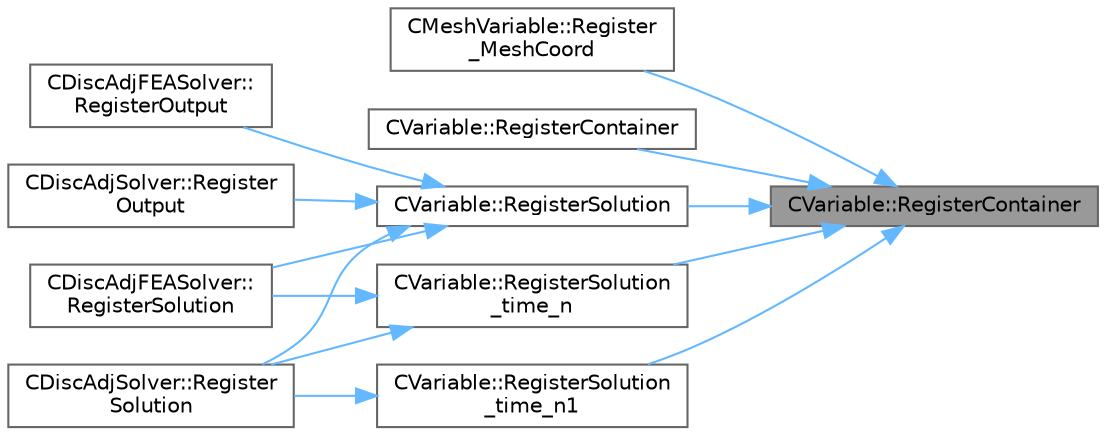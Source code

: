 digraph "CVariable::RegisterContainer"
{
 // LATEX_PDF_SIZE
  bgcolor="transparent";
  edge [fontname=Helvetica,fontsize=10,labelfontname=Helvetica,labelfontsize=10];
  node [fontname=Helvetica,fontsize=10,shape=box,height=0.2,width=0.4];
  rankdir="RL";
  Node1 [id="Node000001",label="CVariable::RegisterContainer",height=0.2,width=0.4,color="gray40", fillcolor="grey60", style="filled", fontcolor="black",tooltip=" "];
  Node1 -> Node2 [id="edge1_Node000001_Node000002",dir="back",color="steelblue1",style="solid",tooltip=" "];
  Node2 [id="Node000002",label="CMeshVariable::Register\l_MeshCoord",height=0.2,width=0.4,color="grey40", fillcolor="white", style="filled",URL="$classCMeshVariable.html#a320fadcc929e02dbd68af9496766cfb9",tooltip="Register the reference coordinates of the mesh."];
  Node1 -> Node3 [id="edge2_Node000001_Node000003",dir="back",color="steelblue1",style="solid",tooltip=" "];
  Node3 [id="Node000003",label="CVariable::RegisterContainer",height=0.2,width=0.4,color="grey40", fillcolor="white", style="filled",URL="$classCVariable.html#ae468aa2df3c76d3d5233986d377685da",tooltip=" "];
  Node1 -> Node4 [id="edge3_Node000001_Node000004",dir="back",color="steelblue1",style="solid",tooltip=" "];
  Node4 [id="Node000004",label="CVariable::RegisterSolution",height=0.2,width=0.4,color="grey40", fillcolor="white", style="filled",URL="$classCVariable.html#ac7c3250fb186e2e086faac63fa5b3f64",tooltip="Register the variables in the solution array as input/output variable."];
  Node4 -> Node5 [id="edge4_Node000004_Node000005",dir="back",color="steelblue1",style="solid",tooltip=" "];
  Node5 [id="Node000005",label="CDiscAdjFEASolver::\lRegisterOutput",height=0.2,width=0.4,color="grey40", fillcolor="white", style="filled",URL="$classCDiscAdjFEASolver.html#a0491576fb4124a76ed2e33fcd30a36c4",tooltip="Performs the preprocessing of the adjoint AD-based solver. Registers all necessary variables that are..."];
  Node4 -> Node6 [id="edge5_Node000004_Node000006",dir="back",color="steelblue1",style="solid",tooltip=" "];
  Node6 [id="Node000006",label="CDiscAdjSolver::Register\lOutput",height=0.2,width=0.4,color="grey40", fillcolor="white", style="filled",URL="$classCDiscAdjSolver.html#ab6592e845c8a040daa892707b0ac57d6",tooltip="Performs the preprocessing of the adjoint AD-based solver. Registers all necessary variables that are..."];
  Node4 -> Node7 [id="edge6_Node000004_Node000007",dir="back",color="steelblue1",style="solid",tooltip=" "];
  Node7 [id="Node000007",label="CDiscAdjFEASolver::\lRegisterSolution",height=0.2,width=0.4,color="grey40", fillcolor="white", style="filled",URL="$classCDiscAdjFEASolver.html#a0303d2bff985ee50e087153a6f5d4b15",tooltip="Performs the preprocessing of the adjoint AD-based solver. Registers all necessary variables on the t..."];
  Node4 -> Node8 [id="edge7_Node000004_Node000008",dir="back",color="steelblue1",style="solid",tooltip=" "];
  Node8 [id="Node000008",label="CDiscAdjSolver::Register\lSolution",height=0.2,width=0.4,color="grey40", fillcolor="white", style="filled",URL="$classCDiscAdjSolver.html#a00f168c587fac0143133047806825b72",tooltip="Performs the preprocessing of the adjoint AD-based solver. Registers all necessary variables on the t..."];
  Node1 -> Node9 [id="edge8_Node000001_Node000009",dir="back",color="steelblue1",style="solid",tooltip=" "];
  Node9 [id="Node000009",label="CVariable::RegisterSolution\l_time_n",height=0.2,width=0.4,color="grey40", fillcolor="white", style="filled",URL="$classCVariable.html#ac113d63fcfab8acd136a51fb7552b989",tooltip="Register the variables in the solution_time_n array as input/output variable."];
  Node9 -> Node7 [id="edge9_Node000009_Node000007",dir="back",color="steelblue1",style="solid",tooltip=" "];
  Node9 -> Node8 [id="edge10_Node000009_Node000008",dir="back",color="steelblue1",style="solid",tooltip=" "];
  Node1 -> Node10 [id="edge11_Node000001_Node000010",dir="back",color="steelblue1",style="solid",tooltip=" "];
  Node10 [id="Node000010",label="CVariable::RegisterSolution\l_time_n1",height=0.2,width=0.4,color="grey40", fillcolor="white", style="filled",URL="$classCVariable.html#a1f67634b4f4b258b6ec0870e64850302",tooltip="Register the variables in the solution_time_n1 array as input/output variable."];
  Node10 -> Node8 [id="edge12_Node000010_Node000008",dir="back",color="steelblue1",style="solid",tooltip=" "];
}
